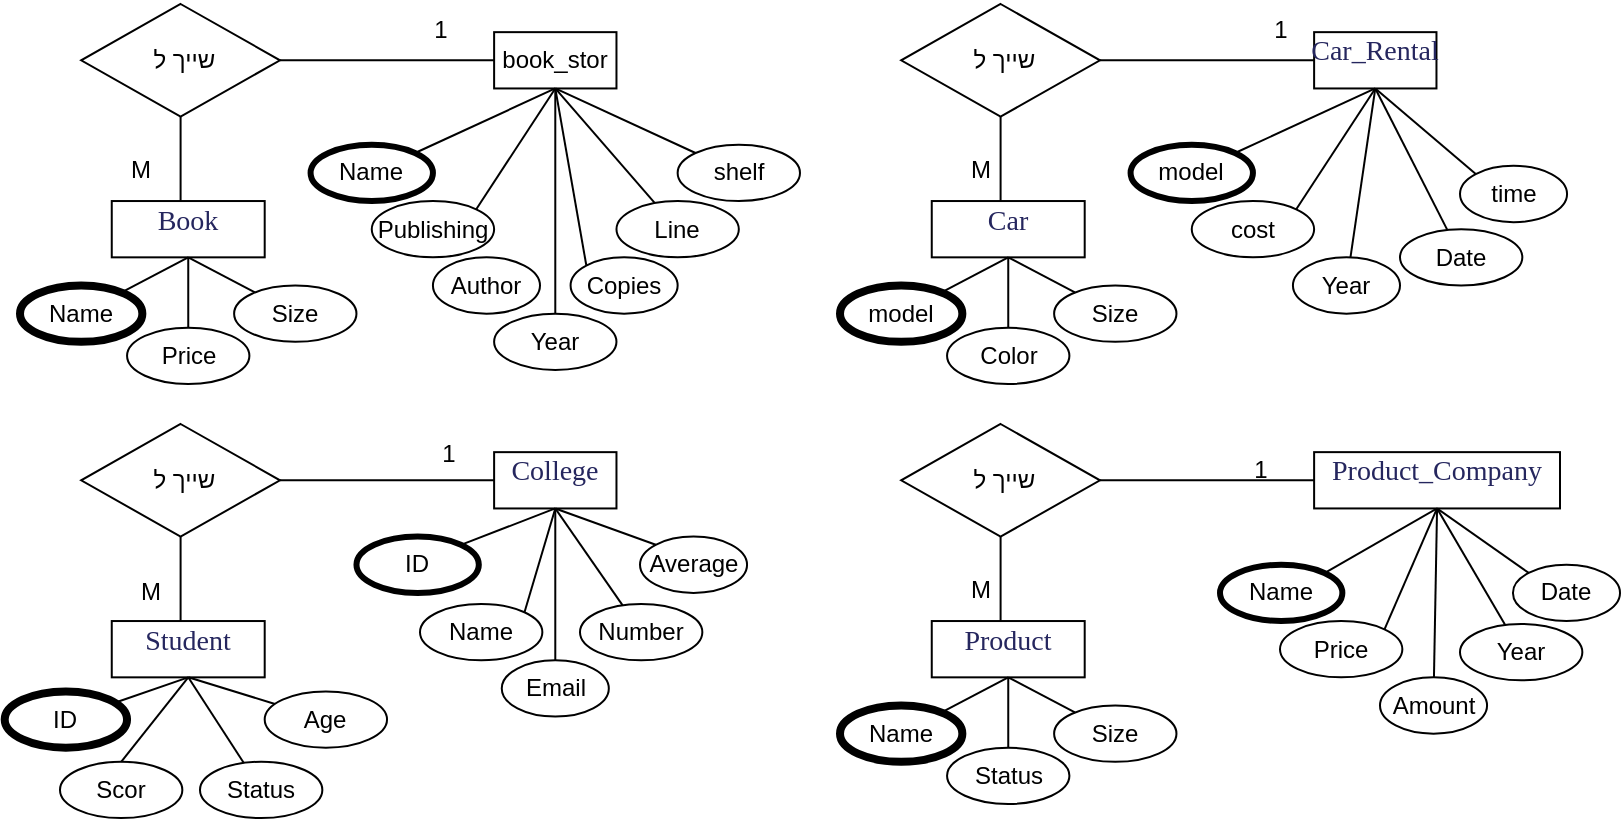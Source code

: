 <mxfile version="22.1.2" type="device">
  <diagram name="Page-1" id="w0uLea2Pcf632ddn82Xh">
    <mxGraphModel dx="281" dy="613" grid="1" gridSize="10" guides="1" tooltips="1" connect="1" arrows="1" fold="1" page="1" pageScale="1" pageWidth="827" pageHeight="1169" math="0" shadow="0">
      <root>
        <mxCell id="0" />
        <mxCell id="1" parent="0" />
        <mxCell id="X832uRo02NhvNUiuJ4Y8-32" value="" style="group" parent="1" vertex="1" connectable="0">
          <mxGeometry x="20" y="10" width="390" height="190" as="geometry" />
        </mxCell>
        <mxCell id="X832uRo02NhvNUiuJ4Y8-2" value="book_stor" style="rounded=0;whiteSpace=wrap;html=1;" parent="X832uRo02NhvNUiuJ4Y8-32" vertex="1">
          <mxGeometry x="237.059" y="14.074" width="61.176" height="28.148" as="geometry" />
        </mxCell>
        <mxCell id="X832uRo02NhvNUiuJ4Y8-3" value="Author" style="ellipse;whiteSpace=wrap;html=1;" parent="X832uRo02NhvNUiuJ4Y8-32" vertex="1">
          <mxGeometry x="206.471" y="126.667" width="53.529" height="28.148" as="geometry" />
        </mxCell>
        <mxCell id="X832uRo02NhvNUiuJ4Y8-5" value="Year" style="ellipse;whiteSpace=wrap;html=1;" parent="X832uRo02NhvNUiuJ4Y8-32" vertex="1">
          <mxGeometry x="237.059" y="154.815" width="61.176" height="28.148" as="geometry" />
        </mxCell>
        <mxCell id="X832uRo02NhvNUiuJ4Y8-6" value="Publishing" style="ellipse;whiteSpace=wrap;html=1;" parent="X832uRo02NhvNUiuJ4Y8-32" vertex="1">
          <mxGeometry x="175.882" y="98.519" width="61.176" height="28.148" as="geometry" />
        </mxCell>
        <mxCell id="X832uRo02NhvNUiuJ4Y8-7" value="Name" style="ellipse;whiteSpace=wrap;html=1;strokeWidth=3;" parent="X832uRo02NhvNUiuJ4Y8-32" vertex="1">
          <mxGeometry x="145.294" y="70.37" width="61.176" height="28.148" as="geometry" />
        </mxCell>
        <mxCell id="X832uRo02NhvNUiuJ4Y8-9" value="Copies" style="ellipse;whiteSpace=wrap;html=1;" parent="X832uRo02NhvNUiuJ4Y8-32" vertex="1">
          <mxGeometry x="275.294" y="126.667" width="53.529" height="28.148" as="geometry" />
        </mxCell>
        <mxCell id="X832uRo02NhvNUiuJ4Y8-10" value="Line" style="ellipse;whiteSpace=wrap;html=1;" parent="X832uRo02NhvNUiuJ4Y8-32" vertex="1">
          <mxGeometry x="298.235" y="98.519" width="61.176" height="28.148" as="geometry" />
        </mxCell>
        <mxCell id="X832uRo02NhvNUiuJ4Y8-12" value="shelf" style="ellipse;whiteSpace=wrap;html=1;" parent="X832uRo02NhvNUiuJ4Y8-32" vertex="1">
          <mxGeometry x="328.824" y="70.37" width="61.176" height="28.148" as="geometry" />
        </mxCell>
        <mxCell id="X832uRo02NhvNUiuJ4Y8-13" value="" style="endArrow=none;html=1;rounded=0;entryX=0.5;entryY=1;entryDx=0;entryDy=0;exitX=1;exitY=0;exitDx=0;exitDy=0;" parent="X832uRo02NhvNUiuJ4Y8-32" source="X832uRo02NhvNUiuJ4Y8-7" target="X832uRo02NhvNUiuJ4Y8-2" edge="1">
          <mxGeometry width="50" height="50" relative="1" as="geometry">
            <mxPoint x="244.706" y="154.815" as="sourcePoint" />
            <mxPoint x="282.941" y="119.63" as="targetPoint" />
          </mxGeometry>
        </mxCell>
        <mxCell id="X832uRo02NhvNUiuJ4Y8-14" value="" style="endArrow=none;html=1;rounded=0;entryX=0.5;entryY=1;entryDx=0;entryDy=0;exitX=1;exitY=0;exitDx=0;exitDy=0;" parent="X832uRo02NhvNUiuJ4Y8-32" source="X832uRo02NhvNUiuJ4Y8-6" target="X832uRo02NhvNUiuJ4Y8-2" edge="1">
          <mxGeometry width="50" height="50" relative="1" as="geometry">
            <mxPoint x="244.706" y="154.815" as="sourcePoint" />
            <mxPoint x="282.941" y="119.63" as="targetPoint" />
          </mxGeometry>
        </mxCell>
        <mxCell id="X832uRo02NhvNUiuJ4Y8-16" value="" style="endArrow=none;html=1;rounded=0;entryX=0.5;entryY=1;entryDx=0;entryDy=0;" parent="X832uRo02NhvNUiuJ4Y8-32" source="X832uRo02NhvNUiuJ4Y8-12" target="X832uRo02NhvNUiuJ4Y8-2" edge="1">
          <mxGeometry width="50" height="50" relative="1" as="geometry">
            <mxPoint x="244.706" y="154.815" as="sourcePoint" />
            <mxPoint x="282.941" y="119.63" as="targetPoint" />
          </mxGeometry>
        </mxCell>
        <mxCell id="X832uRo02NhvNUiuJ4Y8-17" value="" style="endArrow=none;html=1;rounded=0;entryX=0.5;entryY=1;entryDx=0;entryDy=0;" parent="X832uRo02NhvNUiuJ4Y8-32" source="X832uRo02NhvNUiuJ4Y8-10" target="X832uRo02NhvNUiuJ4Y8-2" edge="1">
          <mxGeometry width="50" height="50" relative="1" as="geometry">
            <mxPoint x="244.706" y="154.815" as="sourcePoint" />
            <mxPoint x="282.941" y="119.63" as="targetPoint" />
          </mxGeometry>
        </mxCell>
        <mxCell id="X832uRo02NhvNUiuJ4Y8-18" value="" style="endArrow=none;html=1;rounded=0;entryX=0.5;entryY=1;entryDx=0;entryDy=0;exitX=0;exitY=0;exitDx=0;exitDy=0;" parent="X832uRo02NhvNUiuJ4Y8-32" source="X832uRo02NhvNUiuJ4Y8-9" target="X832uRo02NhvNUiuJ4Y8-2" edge="1">
          <mxGeometry width="50" height="50" relative="1" as="geometry">
            <mxPoint x="244.706" y="154.815" as="sourcePoint" />
            <mxPoint x="282.941" y="119.63" as="targetPoint" />
          </mxGeometry>
        </mxCell>
        <mxCell id="X832uRo02NhvNUiuJ4Y8-19" value="" style="endArrow=none;html=1;rounded=0;entryX=0.5;entryY=1;entryDx=0;entryDy=0;" parent="X832uRo02NhvNUiuJ4Y8-32" source="X832uRo02NhvNUiuJ4Y8-5" target="X832uRo02NhvNUiuJ4Y8-2" edge="1">
          <mxGeometry width="50" height="50" relative="1" as="geometry">
            <mxPoint x="244.706" y="154.815" as="sourcePoint" />
            <mxPoint x="282.941" y="119.63" as="targetPoint" />
          </mxGeometry>
        </mxCell>
        <mxCell id="X832uRo02NhvNUiuJ4Y8-20" value="" style="endArrow=none;html=1;rounded=0;entryX=0;entryY=0.5;entryDx=0;entryDy=0;" parent="X832uRo02NhvNUiuJ4Y8-32" target="X832uRo02NhvNUiuJ4Y8-2" edge="1">
          <mxGeometry width="50" height="50" relative="1" as="geometry">
            <mxPoint x="130.0" y="28.148" as="sourcePoint" />
            <mxPoint x="114.706" y="119.63" as="targetPoint" />
          </mxGeometry>
        </mxCell>
        <mxCell id="X832uRo02NhvNUiuJ4Y8-21" value="&amp;nbsp;שייך ל" style="rhombus;whiteSpace=wrap;html=1;" parent="X832uRo02NhvNUiuJ4Y8-32" vertex="1">
          <mxGeometry x="30.588" width="99.412" height="56.296" as="geometry" />
        </mxCell>
        <mxCell id="X832uRo02NhvNUiuJ4Y8-22" value="" style="endArrow=none;html=1;rounded=0;entryX=0.5;entryY=1;entryDx=0;entryDy=0;" parent="X832uRo02NhvNUiuJ4Y8-32" target="X832uRo02NhvNUiuJ4Y8-21" edge="1">
          <mxGeometry width="50" height="50" relative="1" as="geometry">
            <mxPoint x="80.294" y="98.519" as="sourcePoint" />
            <mxPoint x="130.0" y="119.63" as="targetPoint" />
          </mxGeometry>
        </mxCell>
        <mxCell id="X832uRo02NhvNUiuJ4Y8-23" value="&lt;h3 style=&quot;padding: 0px 0px 10px; margin: 0px; box-sizing: border-box; font-family: EuclidCircularA-Medium; font-size: 14px; line-height: 20px; color: rgb(37, 38, 94); font-weight: 500; text-align: start;&quot; class=&quot;table-name&quot;&gt;Book&lt;/h3&gt;" style="rounded=0;whiteSpace=wrap;html=1;" parent="X832uRo02NhvNUiuJ4Y8-32" vertex="1">
          <mxGeometry x="45.882" y="98.519" width="76.471" height="28.148" as="geometry" />
        </mxCell>
        <mxCell id="X832uRo02NhvNUiuJ4Y8-24" value="Size" style="ellipse;whiteSpace=wrap;html=1;" parent="X832uRo02NhvNUiuJ4Y8-32" vertex="1">
          <mxGeometry x="107.059" y="140.741" width="61.176" height="28.148" as="geometry" />
        </mxCell>
        <mxCell id="X832uRo02NhvNUiuJ4Y8-25" value="Price" style="ellipse;whiteSpace=wrap;html=1;" parent="X832uRo02NhvNUiuJ4Y8-32" vertex="1">
          <mxGeometry x="53.529" y="161.852" width="61.176" height="28.148" as="geometry" />
        </mxCell>
        <mxCell id="X832uRo02NhvNUiuJ4Y8-27" value="&lt;p style=&quot;line-height: 160%;&quot;&gt;Name&lt;/p&gt;" style="ellipse;whiteSpace=wrap;html=1;strokeWidth=4;" parent="X832uRo02NhvNUiuJ4Y8-32" vertex="1">
          <mxGeometry y="140.741" width="61.176" height="28.148" as="geometry" />
        </mxCell>
        <mxCell id="X832uRo02NhvNUiuJ4Y8-28" value="" style="endArrow=none;html=1;rounded=0;entryX=0.5;entryY=1;entryDx=0;entryDy=0;exitX=0.5;exitY=0;exitDx=0;exitDy=0;" parent="X832uRo02NhvNUiuJ4Y8-32" source="X832uRo02NhvNUiuJ4Y8-25" target="X832uRo02NhvNUiuJ4Y8-23" edge="1">
          <mxGeometry width="50" height="50" relative="1" as="geometry">
            <mxPoint x="76.471" y="154.815" as="sourcePoint" />
            <mxPoint x="114.706" y="119.63" as="targetPoint" />
          </mxGeometry>
        </mxCell>
        <mxCell id="X832uRo02NhvNUiuJ4Y8-30" value="" style="endArrow=none;html=1;rounded=0;entryX=0.5;entryY=1;entryDx=0;entryDy=0;" parent="X832uRo02NhvNUiuJ4Y8-32" source="X832uRo02NhvNUiuJ4Y8-27" target="X832uRo02NhvNUiuJ4Y8-23" edge="1">
          <mxGeometry width="50" height="50" relative="1" as="geometry">
            <mxPoint x="76.471" y="154.815" as="sourcePoint" />
            <mxPoint x="114.706" y="119.63" as="targetPoint" />
          </mxGeometry>
        </mxCell>
        <mxCell id="X832uRo02NhvNUiuJ4Y8-31" value="" style="endArrow=none;html=1;rounded=0;entryX=0.5;entryY=1;entryDx=0;entryDy=0;" parent="X832uRo02NhvNUiuJ4Y8-32" source="X832uRo02NhvNUiuJ4Y8-24" target="X832uRo02NhvNUiuJ4Y8-23" edge="1">
          <mxGeometry width="50" height="50" relative="1" as="geometry">
            <mxPoint x="76.471" y="154.815" as="sourcePoint" />
            <mxPoint x="114.706" y="119.63" as="targetPoint" />
          </mxGeometry>
        </mxCell>
        <mxCell id="X832uRo02NhvNUiuJ4Y8-33" value="" style="group" parent="1" vertex="1" connectable="0">
          <mxGeometry x="430" y="10" width="390" height="190" as="geometry" />
        </mxCell>
        <mxCell id="X832uRo02NhvNUiuJ4Y8-34" value="&lt;h3 style=&quot;padding: 0px 0px 10px; margin: 0px; box-sizing: border-box; font-family: EuclidCircularA-Medium; font-size: 14px; line-height: 20px; color: rgb(37, 38, 94); font-weight: 500; text-align: start;&quot; class=&quot;table-name&quot;&gt;Car_Rental&lt;/h3&gt;" style="rounded=0;whiteSpace=wrap;html=1;" parent="X832uRo02NhvNUiuJ4Y8-33" vertex="1">
          <mxGeometry x="237.059" y="14.074" width="61.176" height="28.148" as="geometry" />
        </mxCell>
        <mxCell id="X832uRo02NhvNUiuJ4Y8-35" value="Year" style="ellipse;whiteSpace=wrap;html=1;" parent="X832uRo02NhvNUiuJ4Y8-33" vertex="1">
          <mxGeometry x="226.471" y="126.667" width="53.529" height="28.148" as="geometry" />
        </mxCell>
        <mxCell id="X832uRo02NhvNUiuJ4Y8-36" value="Date" style="ellipse;whiteSpace=wrap;html=1;" parent="X832uRo02NhvNUiuJ4Y8-33" vertex="1">
          <mxGeometry x="279.999" y="112.595" width="61.176" height="28.148" as="geometry" />
        </mxCell>
        <mxCell id="X832uRo02NhvNUiuJ4Y8-37" value="cost" style="ellipse;whiteSpace=wrap;html=1;" parent="X832uRo02NhvNUiuJ4Y8-33" vertex="1">
          <mxGeometry x="175.882" y="98.519" width="61.176" height="28.148" as="geometry" />
        </mxCell>
        <mxCell id="X832uRo02NhvNUiuJ4Y8-38" value="model" style="ellipse;whiteSpace=wrap;html=1;strokeWidth=3;" parent="X832uRo02NhvNUiuJ4Y8-33" vertex="1">
          <mxGeometry x="145.294" y="70.37" width="61.176" height="28.148" as="geometry" />
        </mxCell>
        <mxCell id="X832uRo02NhvNUiuJ4Y8-39" value="time" style="ellipse;whiteSpace=wrap;html=1;" parent="X832uRo02NhvNUiuJ4Y8-33" vertex="1">
          <mxGeometry x="310.004" y="80.927" width="53.529" height="28.148" as="geometry" />
        </mxCell>
        <mxCell id="X832uRo02NhvNUiuJ4Y8-42" value="" style="endArrow=none;html=1;rounded=0;entryX=0.5;entryY=1;entryDx=0;entryDy=0;exitX=1;exitY=0;exitDx=0;exitDy=0;" parent="X832uRo02NhvNUiuJ4Y8-33" source="X832uRo02NhvNUiuJ4Y8-38" target="X832uRo02NhvNUiuJ4Y8-34" edge="1">
          <mxGeometry width="50" height="50" relative="1" as="geometry">
            <mxPoint x="244.706" y="154.815" as="sourcePoint" />
            <mxPoint x="282.941" y="119.63" as="targetPoint" />
          </mxGeometry>
        </mxCell>
        <mxCell id="X832uRo02NhvNUiuJ4Y8-43" value="" style="endArrow=none;html=1;rounded=0;entryX=0.5;entryY=1;entryDx=0;entryDy=0;exitX=1;exitY=0;exitDx=0;exitDy=0;" parent="X832uRo02NhvNUiuJ4Y8-33" source="X832uRo02NhvNUiuJ4Y8-37" target="X832uRo02NhvNUiuJ4Y8-34" edge="1">
          <mxGeometry width="50" height="50" relative="1" as="geometry">
            <mxPoint x="244.706" y="154.815" as="sourcePoint" />
            <mxPoint x="282.941" y="119.63" as="targetPoint" />
          </mxGeometry>
        </mxCell>
        <mxCell id="X832uRo02NhvNUiuJ4Y8-46" value="" style="endArrow=none;html=1;rounded=0;entryX=0.5;entryY=1;entryDx=0;entryDy=0;exitX=0;exitY=0;exitDx=0;exitDy=0;" parent="X832uRo02NhvNUiuJ4Y8-33" source="X832uRo02NhvNUiuJ4Y8-39" target="X832uRo02NhvNUiuJ4Y8-34" edge="1">
          <mxGeometry width="50" height="50" relative="1" as="geometry">
            <mxPoint x="244.706" y="154.815" as="sourcePoint" />
            <mxPoint x="282.941" y="119.63" as="targetPoint" />
          </mxGeometry>
        </mxCell>
        <mxCell id="X832uRo02NhvNUiuJ4Y8-47" value="" style="endArrow=none;html=1;rounded=0;entryX=0.5;entryY=1;entryDx=0;entryDy=0;" parent="X832uRo02NhvNUiuJ4Y8-33" source="X832uRo02NhvNUiuJ4Y8-36" target="X832uRo02NhvNUiuJ4Y8-34" edge="1">
          <mxGeometry width="50" height="50" relative="1" as="geometry">
            <mxPoint x="244.706" y="154.815" as="sourcePoint" />
            <mxPoint x="282.941" y="119.63" as="targetPoint" />
          </mxGeometry>
        </mxCell>
        <mxCell id="X832uRo02NhvNUiuJ4Y8-48" value="" style="endArrow=none;html=1;rounded=0;entryX=0;entryY=0.5;entryDx=0;entryDy=0;" parent="X832uRo02NhvNUiuJ4Y8-33" target="X832uRo02NhvNUiuJ4Y8-34" edge="1">
          <mxGeometry width="50" height="50" relative="1" as="geometry">
            <mxPoint x="130.0" y="28.148" as="sourcePoint" />
            <mxPoint x="114.706" y="119.63" as="targetPoint" />
          </mxGeometry>
        </mxCell>
        <mxCell id="X832uRo02NhvNUiuJ4Y8-49" value="&amp;nbsp;שייך ל" style="rhombus;whiteSpace=wrap;html=1;" parent="X832uRo02NhvNUiuJ4Y8-33" vertex="1">
          <mxGeometry x="30.588" width="99.412" height="56.296" as="geometry" />
        </mxCell>
        <mxCell id="X832uRo02NhvNUiuJ4Y8-50" value="" style="endArrow=none;html=1;rounded=0;entryX=0.5;entryY=1;entryDx=0;entryDy=0;" parent="X832uRo02NhvNUiuJ4Y8-33" target="X832uRo02NhvNUiuJ4Y8-49" edge="1">
          <mxGeometry width="50" height="50" relative="1" as="geometry">
            <mxPoint x="80.294" y="98.519" as="sourcePoint" />
            <mxPoint x="130.0" y="119.63" as="targetPoint" />
          </mxGeometry>
        </mxCell>
        <mxCell id="X832uRo02NhvNUiuJ4Y8-51" value="&lt;h3 style=&quot;padding: 0px 0px 10px; margin: 0px; box-sizing: border-box; font-family: EuclidCircularA-Medium; font-size: 14px; line-height: 20px; color: rgb(37, 38, 94); font-weight: 500; text-align: start;&quot; class=&quot;table-name&quot;&gt;Car&lt;/h3&gt;" style="rounded=0;whiteSpace=wrap;html=1;" parent="X832uRo02NhvNUiuJ4Y8-33" vertex="1">
          <mxGeometry x="45.882" y="98.519" width="76.471" height="28.148" as="geometry" />
        </mxCell>
        <mxCell id="X832uRo02NhvNUiuJ4Y8-52" value="Size" style="ellipse;whiteSpace=wrap;html=1;" parent="X832uRo02NhvNUiuJ4Y8-33" vertex="1">
          <mxGeometry x="107.059" y="140.741" width="61.176" height="28.148" as="geometry" />
        </mxCell>
        <mxCell id="X832uRo02NhvNUiuJ4Y8-53" value="Color" style="ellipse;whiteSpace=wrap;html=1;" parent="X832uRo02NhvNUiuJ4Y8-33" vertex="1">
          <mxGeometry x="53.529" y="161.852" width="61.176" height="28.148" as="geometry" />
        </mxCell>
        <mxCell id="X832uRo02NhvNUiuJ4Y8-54" value="&lt;p style=&quot;line-height: 160%;&quot;&gt;model&lt;br&gt;&lt;/p&gt;" style="ellipse;whiteSpace=wrap;html=1;strokeWidth=4;" parent="X832uRo02NhvNUiuJ4Y8-33" vertex="1">
          <mxGeometry y="140.741" width="61.176" height="28.148" as="geometry" />
        </mxCell>
        <mxCell id="X832uRo02NhvNUiuJ4Y8-55" value="" style="endArrow=none;html=1;rounded=0;entryX=0.5;entryY=1;entryDx=0;entryDy=0;exitX=0.5;exitY=0;exitDx=0;exitDy=0;" parent="X832uRo02NhvNUiuJ4Y8-33" source="X832uRo02NhvNUiuJ4Y8-53" target="X832uRo02NhvNUiuJ4Y8-51" edge="1">
          <mxGeometry width="50" height="50" relative="1" as="geometry">
            <mxPoint x="76.471" y="154.815" as="sourcePoint" />
            <mxPoint x="114.706" y="119.63" as="targetPoint" />
          </mxGeometry>
        </mxCell>
        <mxCell id="X832uRo02NhvNUiuJ4Y8-56" value="" style="endArrow=none;html=1;rounded=0;entryX=0.5;entryY=1;entryDx=0;entryDy=0;" parent="X832uRo02NhvNUiuJ4Y8-33" source="X832uRo02NhvNUiuJ4Y8-54" target="X832uRo02NhvNUiuJ4Y8-51" edge="1">
          <mxGeometry width="50" height="50" relative="1" as="geometry">
            <mxPoint x="76.471" y="154.815" as="sourcePoint" />
            <mxPoint x="114.706" y="119.63" as="targetPoint" />
          </mxGeometry>
        </mxCell>
        <mxCell id="X832uRo02NhvNUiuJ4Y8-57" value="" style="endArrow=none;html=1;rounded=0;entryX=0.5;entryY=1;entryDx=0;entryDy=0;" parent="X832uRo02NhvNUiuJ4Y8-33" source="X832uRo02NhvNUiuJ4Y8-52" target="X832uRo02NhvNUiuJ4Y8-51" edge="1">
          <mxGeometry width="50" height="50" relative="1" as="geometry">
            <mxPoint x="76.471" y="154.815" as="sourcePoint" />
            <mxPoint x="114.706" y="119.63" as="targetPoint" />
          </mxGeometry>
        </mxCell>
        <mxCell id="X832uRo02NhvNUiuJ4Y8-60" value="" style="endArrow=none;html=1;rounded=0;entryX=0.5;entryY=1;entryDx=0;entryDy=0;" parent="X832uRo02NhvNUiuJ4Y8-33" source="X832uRo02NhvNUiuJ4Y8-35" target="X832uRo02NhvNUiuJ4Y8-34" edge="1">
          <mxGeometry width="50" height="50" relative="1" as="geometry">
            <mxPoint x="244.706" y="154.815" as="sourcePoint" />
            <mxPoint x="282.941" y="119.63" as="targetPoint" />
          </mxGeometry>
        </mxCell>
        <mxCell id="X832uRo02NhvNUiuJ4Y8-62" value="" style="group" parent="1" vertex="1" connectable="0">
          <mxGeometry x="20" y="220" width="390" height="190" as="geometry" />
        </mxCell>
        <mxCell id="X832uRo02NhvNUiuJ4Y8-63" value="&lt;h3 style=&quot;padding: 0px 0px 10px; margin: 0px; box-sizing: border-box; font-family: EuclidCircularA-Medium; font-size: 14px; line-height: 20px; color: rgb(37, 38, 94); font-weight: 500; text-align: start;&quot; class=&quot;table-name&quot;&gt;College&lt;/h3&gt;" style="rounded=0;whiteSpace=wrap;html=1;" parent="X832uRo02NhvNUiuJ4Y8-62" vertex="1">
          <mxGeometry x="237.059" y="14.074" width="61.176" height="28.148" as="geometry" />
        </mxCell>
        <mxCell id="X832uRo02NhvNUiuJ4Y8-64" value="Email" style="ellipse;whiteSpace=wrap;html=1;" parent="X832uRo02NhvNUiuJ4Y8-62" vertex="1">
          <mxGeometry x="240.881" y="118.157" width="53.529" height="28.148" as="geometry" />
        </mxCell>
        <mxCell id="X832uRo02NhvNUiuJ4Y8-65" value="Number" style="ellipse;whiteSpace=wrap;html=1;" parent="X832uRo02NhvNUiuJ4Y8-62" vertex="1">
          <mxGeometry x="279.999" y="90.005" width="61.176" height="28.148" as="geometry" />
        </mxCell>
        <mxCell id="X832uRo02NhvNUiuJ4Y8-66" value="Name" style="ellipse;whiteSpace=wrap;html=1;" parent="X832uRo02NhvNUiuJ4Y8-62" vertex="1">
          <mxGeometry x="200.002" y="90.009" width="61.176" height="28.148" as="geometry" />
        </mxCell>
        <mxCell id="X832uRo02NhvNUiuJ4Y8-67" value="ID" style="ellipse;whiteSpace=wrap;html=1;strokeWidth=3;" parent="X832uRo02NhvNUiuJ4Y8-62" vertex="1">
          <mxGeometry x="168.234" y="56.3" width="61.176" height="28.148" as="geometry" />
        </mxCell>
        <mxCell id="X832uRo02NhvNUiuJ4Y8-68" value="Average" style="ellipse;whiteSpace=wrap;html=1;" parent="X832uRo02NhvNUiuJ4Y8-62" vertex="1">
          <mxGeometry x="310.004" y="56.297" width="53.529" height="28.148" as="geometry" />
        </mxCell>
        <mxCell id="X832uRo02NhvNUiuJ4Y8-71" value="" style="endArrow=none;html=1;rounded=0;entryX=0.5;entryY=1;entryDx=0;entryDy=0;exitX=1;exitY=0;exitDx=0;exitDy=0;" parent="X832uRo02NhvNUiuJ4Y8-62" source="X832uRo02NhvNUiuJ4Y8-67" target="X832uRo02NhvNUiuJ4Y8-63" edge="1">
          <mxGeometry width="50" height="50" relative="1" as="geometry">
            <mxPoint x="244.706" y="154.815" as="sourcePoint" />
            <mxPoint x="282.941" y="119.63" as="targetPoint" />
          </mxGeometry>
        </mxCell>
        <mxCell id="X832uRo02NhvNUiuJ4Y8-72" value="" style="endArrow=none;html=1;rounded=0;entryX=0.5;entryY=1;entryDx=0;entryDy=0;exitX=1;exitY=0;exitDx=0;exitDy=0;" parent="X832uRo02NhvNUiuJ4Y8-62" source="X832uRo02NhvNUiuJ4Y8-66" target="X832uRo02NhvNUiuJ4Y8-63" edge="1">
          <mxGeometry width="50" height="50" relative="1" as="geometry">
            <mxPoint x="244.706" y="154.815" as="sourcePoint" />
            <mxPoint x="282.941" y="119.63" as="targetPoint" />
          </mxGeometry>
        </mxCell>
        <mxCell id="X832uRo02NhvNUiuJ4Y8-75" value="" style="endArrow=none;html=1;rounded=0;entryX=0.5;entryY=1;entryDx=0;entryDy=0;exitX=0;exitY=0;exitDx=0;exitDy=0;" parent="X832uRo02NhvNUiuJ4Y8-62" source="X832uRo02NhvNUiuJ4Y8-68" target="X832uRo02NhvNUiuJ4Y8-63" edge="1">
          <mxGeometry width="50" height="50" relative="1" as="geometry">
            <mxPoint x="244.706" y="154.815" as="sourcePoint" />
            <mxPoint x="282.941" y="119.63" as="targetPoint" />
          </mxGeometry>
        </mxCell>
        <mxCell id="X832uRo02NhvNUiuJ4Y8-76" value="" style="endArrow=none;html=1;rounded=0;entryX=0.5;entryY=1;entryDx=0;entryDy=0;" parent="X832uRo02NhvNUiuJ4Y8-62" source="X832uRo02NhvNUiuJ4Y8-65" target="X832uRo02NhvNUiuJ4Y8-63" edge="1">
          <mxGeometry width="50" height="50" relative="1" as="geometry">
            <mxPoint x="244.706" y="154.815" as="sourcePoint" />
            <mxPoint x="282.941" y="119.63" as="targetPoint" />
          </mxGeometry>
        </mxCell>
        <mxCell id="X832uRo02NhvNUiuJ4Y8-77" value="" style="endArrow=none;html=1;rounded=0;entryX=0;entryY=0.5;entryDx=0;entryDy=0;" parent="X832uRo02NhvNUiuJ4Y8-62" target="X832uRo02NhvNUiuJ4Y8-63" edge="1">
          <mxGeometry width="50" height="50" relative="1" as="geometry">
            <mxPoint x="130.0" y="28.148" as="sourcePoint" />
            <mxPoint x="114.706" y="119.63" as="targetPoint" />
          </mxGeometry>
        </mxCell>
        <mxCell id="X832uRo02NhvNUiuJ4Y8-78" value="&amp;nbsp;שייך ל" style="rhombus;whiteSpace=wrap;html=1;" parent="X832uRo02NhvNUiuJ4Y8-62" vertex="1">
          <mxGeometry x="30.588" width="99.412" height="56.296" as="geometry" />
        </mxCell>
        <mxCell id="X832uRo02NhvNUiuJ4Y8-79" value="" style="endArrow=none;html=1;rounded=0;entryX=0.5;entryY=1;entryDx=0;entryDy=0;" parent="X832uRo02NhvNUiuJ4Y8-62" target="X832uRo02NhvNUiuJ4Y8-78" edge="1">
          <mxGeometry width="50" height="50" relative="1" as="geometry">
            <mxPoint x="80.294" y="98.519" as="sourcePoint" />
            <mxPoint x="130.0" y="119.63" as="targetPoint" />
          </mxGeometry>
        </mxCell>
        <mxCell id="X832uRo02NhvNUiuJ4Y8-80" value="&lt;h3 style=&quot;padding: 0px 0px 10px; margin: 0px; box-sizing: border-box; font-family: EuclidCircularA-Medium; font-size: 14px; line-height: 20px; color: rgb(37, 38, 94); font-weight: 500; text-align: start;&quot; class=&quot;table-name&quot;&gt;Student&lt;/h3&gt;" style="rounded=0;whiteSpace=wrap;html=1;" parent="X832uRo02NhvNUiuJ4Y8-62" vertex="1">
          <mxGeometry x="45.882" y="98.519" width="76.471" height="28.148" as="geometry" />
        </mxCell>
        <mxCell id="X832uRo02NhvNUiuJ4Y8-81" value="Status" style="ellipse;whiteSpace=wrap;html=1;" parent="X832uRo02NhvNUiuJ4Y8-62" vertex="1">
          <mxGeometry x="89.999" y="168.891" width="61.176" height="28.148" as="geometry" />
        </mxCell>
        <mxCell id="X832uRo02NhvNUiuJ4Y8-82" value="Scor" style="ellipse;whiteSpace=wrap;html=1;" parent="X832uRo02NhvNUiuJ4Y8-62" vertex="1">
          <mxGeometry x="19.999" y="168.892" width="61.176" height="28.148" as="geometry" />
        </mxCell>
        <mxCell id="X832uRo02NhvNUiuJ4Y8-83" value="&lt;p style=&quot;line-height: 160%;&quot;&gt;ID&lt;br&gt;&lt;/p&gt;" style="ellipse;whiteSpace=wrap;html=1;strokeWidth=4;" parent="X832uRo02NhvNUiuJ4Y8-62" vertex="1">
          <mxGeometry x="-7.65" y="133.701" width="61.176" height="28.148" as="geometry" />
        </mxCell>
        <mxCell id="X832uRo02NhvNUiuJ4Y8-84" value="" style="endArrow=none;html=1;rounded=0;entryX=0.5;entryY=1;entryDx=0;entryDy=0;exitX=0.5;exitY=0;exitDx=0;exitDy=0;" parent="X832uRo02NhvNUiuJ4Y8-62" source="X832uRo02NhvNUiuJ4Y8-82" target="X832uRo02NhvNUiuJ4Y8-80" edge="1">
          <mxGeometry width="50" height="50" relative="1" as="geometry">
            <mxPoint x="76.471" y="154.815" as="sourcePoint" />
            <mxPoint x="114.706" y="119.63" as="targetPoint" />
          </mxGeometry>
        </mxCell>
        <mxCell id="X832uRo02NhvNUiuJ4Y8-85" value="" style="endArrow=none;html=1;rounded=0;entryX=0.5;entryY=1;entryDx=0;entryDy=0;" parent="X832uRo02NhvNUiuJ4Y8-62" source="X832uRo02NhvNUiuJ4Y8-83" target="X832uRo02NhvNUiuJ4Y8-80" edge="1">
          <mxGeometry width="50" height="50" relative="1" as="geometry">
            <mxPoint x="76.471" y="154.815" as="sourcePoint" />
            <mxPoint x="114.706" y="119.63" as="targetPoint" />
          </mxGeometry>
        </mxCell>
        <mxCell id="X832uRo02NhvNUiuJ4Y8-86" value="" style="endArrow=none;html=1;rounded=0;entryX=0.5;entryY=1;entryDx=0;entryDy=0;" parent="X832uRo02NhvNUiuJ4Y8-62" source="X832uRo02NhvNUiuJ4Y8-81" target="X832uRo02NhvNUiuJ4Y8-80" edge="1">
          <mxGeometry width="50" height="50" relative="1" as="geometry">
            <mxPoint x="76.471" y="154.815" as="sourcePoint" />
            <mxPoint x="114.706" y="119.63" as="targetPoint" />
          </mxGeometry>
        </mxCell>
        <mxCell id="X832uRo02NhvNUiuJ4Y8-90" value="Age" style="ellipse;whiteSpace=wrap;html=1;" parent="X832uRo02NhvNUiuJ4Y8-62" vertex="1">
          <mxGeometry x="122.349" y="133.701" width="61.176" height="28.148" as="geometry" />
        </mxCell>
        <mxCell id="X832uRo02NhvNUiuJ4Y8-91" value="" style="endArrow=none;html=1;rounded=0;entryX=0.5;entryY=1;entryDx=0;entryDy=0;" parent="X832uRo02NhvNUiuJ4Y8-62" source="X832uRo02NhvNUiuJ4Y8-64" target="X832uRo02NhvNUiuJ4Y8-63" edge="1">
          <mxGeometry width="50" height="50" relative="1" as="geometry">
            <mxPoint x="244.706" y="154.815" as="sourcePoint" />
            <mxPoint x="282.941" y="119.63" as="targetPoint" />
          </mxGeometry>
        </mxCell>
        <mxCell id="X832uRo02NhvNUiuJ4Y8-92" value="" style="endArrow=none;html=1;rounded=0;entryX=0.5;entryY=1;entryDx=0;entryDy=0;" parent="X832uRo02NhvNUiuJ4Y8-62" source="X832uRo02NhvNUiuJ4Y8-90" target="X832uRo02NhvNUiuJ4Y8-80" edge="1">
          <mxGeometry width="50" height="50" relative="1" as="geometry">
            <mxPoint x="76.471" y="154.815" as="sourcePoint" />
            <mxPoint x="114.706" y="119.63" as="targetPoint" />
          </mxGeometry>
        </mxCell>
        <mxCell id="eoLXEtQi7ZIEYug5GRnm-7" value="M" style="text;html=1;align=center;verticalAlign=middle;resizable=0;points=[];autosize=1;strokeColor=none;fillColor=none;" vertex="1" parent="X832uRo02NhvNUiuJ4Y8-62">
          <mxGeometry x="50" y="68.52" width="30" height="30" as="geometry" />
        </mxCell>
        <mxCell id="eoLXEtQi7ZIEYug5GRnm-8" value="1" style="text;html=1;align=center;verticalAlign=middle;resizable=0;points=[];autosize=1;strokeColor=none;fillColor=none;" vertex="1" parent="X832uRo02NhvNUiuJ4Y8-62">
          <mxGeometry x="199.41" width="30" height="30" as="geometry" />
        </mxCell>
        <mxCell id="X832uRo02NhvNUiuJ4Y8-93" value="" style="group" parent="1" vertex="1" connectable="0">
          <mxGeometry x="430" y="220" width="390" height="190" as="geometry" />
        </mxCell>
        <mxCell id="X832uRo02NhvNUiuJ4Y8-94" value="&lt;h3 style=&quot;padding: 0px 0px 10px; margin: 0px; box-sizing: border-box; font-family: EuclidCircularA-Medium; font-size: 14px; line-height: 20px; color: rgb(37, 38, 94); font-weight: 500; text-align: start;&quot; class=&quot;table-name&quot;&gt;Product_Company&lt;/h3&gt;" style="rounded=0;whiteSpace=wrap;html=1;" parent="X832uRo02NhvNUiuJ4Y8-93" vertex="1">
          <mxGeometry x="237.06" y="14.07" width="122.94" height="28.15" as="geometry" />
        </mxCell>
        <mxCell id="X832uRo02NhvNUiuJ4Y8-95" value="Amount" style="ellipse;whiteSpace=wrap;html=1;" parent="X832uRo02NhvNUiuJ4Y8-93" vertex="1">
          <mxGeometry x="270.001" y="126.667" width="53.529" height="28.148" as="geometry" />
        </mxCell>
        <mxCell id="X832uRo02NhvNUiuJ4Y8-96" value="Year" style="ellipse;whiteSpace=wrap;html=1;" parent="X832uRo02NhvNUiuJ4Y8-93" vertex="1">
          <mxGeometry x="309.999" y="100.005" width="61.176" height="28.148" as="geometry" />
        </mxCell>
        <mxCell id="X832uRo02NhvNUiuJ4Y8-97" value="Price" style="ellipse;whiteSpace=wrap;html=1;" parent="X832uRo02NhvNUiuJ4Y8-93" vertex="1">
          <mxGeometry x="220.002" y="98.519" width="61.176" height="28.148" as="geometry" />
        </mxCell>
        <mxCell id="X832uRo02NhvNUiuJ4Y8-98" value="Name" style="ellipse;whiteSpace=wrap;html=1;strokeWidth=3;" parent="X832uRo02NhvNUiuJ4Y8-93" vertex="1">
          <mxGeometry x="190.004" y="70.37" width="61.176" height="28.148" as="geometry" />
        </mxCell>
        <mxCell id="X832uRo02NhvNUiuJ4Y8-99" value="Date" style="ellipse;whiteSpace=wrap;html=1;" parent="X832uRo02NhvNUiuJ4Y8-93" vertex="1">
          <mxGeometry x="336.474" y="70.367" width="53.529" height="28.148" as="geometry" />
        </mxCell>
        <mxCell id="X832uRo02NhvNUiuJ4Y8-100" value="" style="endArrow=none;html=1;rounded=0;entryX=0.5;entryY=1;entryDx=0;entryDy=0;exitX=1;exitY=0;exitDx=0;exitDy=0;" parent="X832uRo02NhvNUiuJ4Y8-93" source="X832uRo02NhvNUiuJ4Y8-98" target="X832uRo02NhvNUiuJ4Y8-94" edge="1">
          <mxGeometry width="50" height="50" relative="1" as="geometry">
            <mxPoint x="244.706" y="154.815" as="sourcePoint" />
            <mxPoint x="282.941" y="119.63" as="targetPoint" />
          </mxGeometry>
        </mxCell>
        <mxCell id="X832uRo02NhvNUiuJ4Y8-101" value="" style="endArrow=none;html=1;rounded=0;entryX=0.5;entryY=1;entryDx=0;entryDy=0;exitX=1;exitY=0;exitDx=0;exitDy=0;" parent="X832uRo02NhvNUiuJ4Y8-93" source="X832uRo02NhvNUiuJ4Y8-97" target="X832uRo02NhvNUiuJ4Y8-94" edge="1">
          <mxGeometry width="50" height="50" relative="1" as="geometry">
            <mxPoint x="244.706" y="154.815" as="sourcePoint" />
            <mxPoint x="282.941" y="119.63" as="targetPoint" />
          </mxGeometry>
        </mxCell>
        <mxCell id="X832uRo02NhvNUiuJ4Y8-102" value="" style="endArrow=none;html=1;rounded=0;entryX=0.5;entryY=1;entryDx=0;entryDy=0;exitX=0;exitY=0;exitDx=0;exitDy=0;" parent="X832uRo02NhvNUiuJ4Y8-93" source="X832uRo02NhvNUiuJ4Y8-99" target="X832uRo02NhvNUiuJ4Y8-94" edge="1">
          <mxGeometry width="50" height="50" relative="1" as="geometry">
            <mxPoint x="244.706" y="154.815" as="sourcePoint" />
            <mxPoint x="282.941" y="119.63" as="targetPoint" />
          </mxGeometry>
        </mxCell>
        <mxCell id="X832uRo02NhvNUiuJ4Y8-103" value="" style="endArrow=none;html=1;rounded=0;entryX=0.5;entryY=1;entryDx=0;entryDy=0;" parent="X832uRo02NhvNUiuJ4Y8-93" source="X832uRo02NhvNUiuJ4Y8-96" target="X832uRo02NhvNUiuJ4Y8-94" edge="1">
          <mxGeometry width="50" height="50" relative="1" as="geometry">
            <mxPoint x="244.706" y="154.815" as="sourcePoint" />
            <mxPoint x="282.941" y="119.63" as="targetPoint" />
          </mxGeometry>
        </mxCell>
        <mxCell id="X832uRo02NhvNUiuJ4Y8-104" value="" style="endArrow=none;html=1;rounded=0;entryX=0;entryY=0.5;entryDx=0;entryDy=0;" parent="X832uRo02NhvNUiuJ4Y8-93" target="X832uRo02NhvNUiuJ4Y8-94" edge="1">
          <mxGeometry width="50" height="50" relative="1" as="geometry">
            <mxPoint x="130.0" y="28.148" as="sourcePoint" />
            <mxPoint x="114.706" y="119.63" as="targetPoint" />
          </mxGeometry>
        </mxCell>
        <mxCell id="X832uRo02NhvNUiuJ4Y8-105" value="&amp;nbsp;שייך ל" style="rhombus;whiteSpace=wrap;html=1;" parent="X832uRo02NhvNUiuJ4Y8-93" vertex="1">
          <mxGeometry x="30.588" width="99.412" height="56.296" as="geometry" />
        </mxCell>
        <mxCell id="X832uRo02NhvNUiuJ4Y8-106" value="" style="endArrow=none;html=1;rounded=0;entryX=0.5;entryY=1;entryDx=0;entryDy=0;" parent="X832uRo02NhvNUiuJ4Y8-93" target="X832uRo02NhvNUiuJ4Y8-105" edge="1">
          <mxGeometry width="50" height="50" relative="1" as="geometry">
            <mxPoint x="80.294" y="98.519" as="sourcePoint" />
            <mxPoint x="130.0" y="119.63" as="targetPoint" />
          </mxGeometry>
        </mxCell>
        <mxCell id="X832uRo02NhvNUiuJ4Y8-107" value="&lt;h3 style=&quot;padding: 0px 0px 10px; margin: 0px; box-sizing: border-box; font-family: EuclidCircularA-Medium; font-size: 14px; line-height: 20px; color: rgb(37, 38, 94); font-weight: 500; text-align: start;&quot; class=&quot;table-name&quot;&gt;Product&lt;/h3&gt;" style="rounded=0;whiteSpace=wrap;html=1;" parent="X832uRo02NhvNUiuJ4Y8-93" vertex="1">
          <mxGeometry x="45.882" y="98.519" width="76.471" height="28.148" as="geometry" />
        </mxCell>
        <mxCell id="X832uRo02NhvNUiuJ4Y8-108" value="Size" style="ellipse;whiteSpace=wrap;html=1;" parent="X832uRo02NhvNUiuJ4Y8-93" vertex="1">
          <mxGeometry x="107.059" y="140.741" width="61.176" height="28.148" as="geometry" />
        </mxCell>
        <mxCell id="X832uRo02NhvNUiuJ4Y8-109" value="Status" style="ellipse;whiteSpace=wrap;html=1;" parent="X832uRo02NhvNUiuJ4Y8-93" vertex="1">
          <mxGeometry x="53.529" y="161.852" width="61.176" height="28.148" as="geometry" />
        </mxCell>
        <mxCell id="X832uRo02NhvNUiuJ4Y8-110" value="&lt;p style=&quot;line-height: 160%;&quot;&gt;Name&lt;br&gt;&lt;/p&gt;" style="ellipse;whiteSpace=wrap;html=1;strokeWidth=4;" parent="X832uRo02NhvNUiuJ4Y8-93" vertex="1">
          <mxGeometry y="140.741" width="61.176" height="28.148" as="geometry" />
        </mxCell>
        <mxCell id="X832uRo02NhvNUiuJ4Y8-111" value="" style="endArrow=none;html=1;rounded=0;entryX=0.5;entryY=1;entryDx=0;entryDy=0;exitX=0.5;exitY=0;exitDx=0;exitDy=0;" parent="X832uRo02NhvNUiuJ4Y8-93" source="X832uRo02NhvNUiuJ4Y8-109" target="X832uRo02NhvNUiuJ4Y8-107" edge="1">
          <mxGeometry width="50" height="50" relative="1" as="geometry">
            <mxPoint x="76.471" y="154.815" as="sourcePoint" />
            <mxPoint x="114.706" y="119.63" as="targetPoint" />
          </mxGeometry>
        </mxCell>
        <mxCell id="X832uRo02NhvNUiuJ4Y8-112" value="" style="endArrow=none;html=1;rounded=0;entryX=0.5;entryY=1;entryDx=0;entryDy=0;" parent="X832uRo02NhvNUiuJ4Y8-93" source="X832uRo02NhvNUiuJ4Y8-110" target="X832uRo02NhvNUiuJ4Y8-107" edge="1">
          <mxGeometry width="50" height="50" relative="1" as="geometry">
            <mxPoint x="76.471" y="154.815" as="sourcePoint" />
            <mxPoint x="114.706" y="119.63" as="targetPoint" />
          </mxGeometry>
        </mxCell>
        <mxCell id="X832uRo02NhvNUiuJ4Y8-113" value="" style="endArrow=none;html=1;rounded=0;entryX=0.5;entryY=1;entryDx=0;entryDy=0;" parent="X832uRo02NhvNUiuJ4Y8-93" source="X832uRo02NhvNUiuJ4Y8-108" target="X832uRo02NhvNUiuJ4Y8-107" edge="1">
          <mxGeometry width="50" height="50" relative="1" as="geometry">
            <mxPoint x="76.471" y="154.815" as="sourcePoint" />
            <mxPoint x="114.706" y="119.63" as="targetPoint" />
          </mxGeometry>
        </mxCell>
        <mxCell id="X832uRo02NhvNUiuJ4Y8-114" value="" style="endArrow=none;html=1;rounded=0;entryX=0.5;entryY=1;entryDx=0;entryDy=0;" parent="X832uRo02NhvNUiuJ4Y8-93" source="X832uRo02NhvNUiuJ4Y8-95" target="X832uRo02NhvNUiuJ4Y8-94" edge="1">
          <mxGeometry width="50" height="50" relative="1" as="geometry">
            <mxPoint x="244.706" y="154.815" as="sourcePoint" />
            <mxPoint x="282.941" y="119.63" as="targetPoint" />
          </mxGeometry>
        </mxCell>
        <mxCell id="eoLXEtQi7ZIEYug5GRnm-1" value="1" style="text;html=1;align=center;verticalAlign=middle;resizable=0;points=[];autosize=1;strokeColor=none;fillColor=none;" vertex="1" parent="1">
          <mxGeometry x="635" y="8" width="30" height="30" as="geometry" />
        </mxCell>
        <mxCell id="eoLXEtQi7ZIEYug5GRnm-3" value="M" style="text;html=1;align=center;verticalAlign=middle;resizable=0;points=[];autosize=1;strokeColor=none;fillColor=none;" vertex="1" parent="1">
          <mxGeometry x="485" y="78" width="30" height="30" as="geometry" />
        </mxCell>
        <mxCell id="eoLXEtQi7ZIEYug5GRnm-4" value="1" style="text;html=1;align=center;verticalAlign=middle;resizable=0;points=[];autosize=1;strokeColor=none;fillColor=none;" vertex="1" parent="1">
          <mxGeometry x="625" y="228" width="30" height="30" as="geometry" />
        </mxCell>
        <mxCell id="eoLXEtQi7ZIEYug5GRnm-6" value="M" style="text;html=1;align=center;verticalAlign=middle;resizable=0;points=[];autosize=1;strokeColor=none;fillColor=none;" vertex="1" parent="1">
          <mxGeometry x="485" y="288" width="30" height="30" as="geometry" />
        </mxCell>
        <mxCell id="eoLXEtQi7ZIEYug5GRnm-9" value="1" style="text;html=1;align=center;verticalAlign=middle;resizable=0;points=[];autosize=1;strokeColor=none;fillColor=none;" vertex="1" parent="1">
          <mxGeometry x="215" y="8" width="30" height="30" as="geometry" />
        </mxCell>
        <mxCell id="eoLXEtQi7ZIEYug5GRnm-10" value="M" style="text;html=1;align=center;verticalAlign=middle;resizable=0;points=[];autosize=1;strokeColor=none;fillColor=none;" vertex="1" parent="1">
          <mxGeometry x="65" y="78" width="30" height="30" as="geometry" />
        </mxCell>
      </root>
    </mxGraphModel>
  </diagram>
</mxfile>
